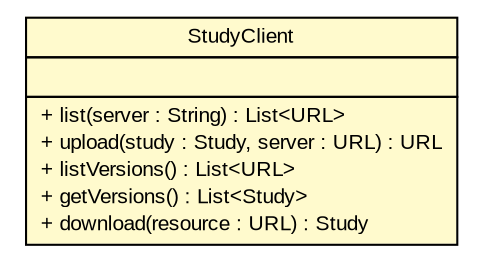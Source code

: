 #!/usr/local/bin/dot
#
# Class diagram 
# Generated by UmlGraph version 4.6 (http://www.spinellis.gr/sw/umlgraph)
#

digraph G {
	edge [fontname="arial",fontsize=10,labelfontname="arial",labelfontsize=10];
	node [fontname="arial",fontsize=10,shape=plaintext];
	// net.toxbank.client.resource.StudyClient
	c209 [label=<<table border="0" cellborder="1" cellspacing="0" cellpadding="2" port="p" bgcolor="lemonChiffon" href="./StudyClient.html">
		<tr><td><table border="0" cellspacing="0" cellpadding="1">
			<tr><td> StudyClient </td></tr>
		</table></td></tr>
		<tr><td><table border="0" cellspacing="0" cellpadding="1">
			<tr><td align="left">  </td></tr>
		</table></td></tr>
		<tr><td><table border="0" cellspacing="0" cellpadding="1">
			<tr><td align="left"> + list(server : String) : List&lt;URL&gt; </td></tr>
			<tr><td align="left"> + upload(study : Study, server : URL) : URL </td></tr>
			<tr><td align="left"> + listVersions() : List&lt;URL&gt; </td></tr>
			<tr><td align="left"> + getVersions() : List&lt;Study&gt; </td></tr>
			<tr><td align="left"> + download(resource : URL) : Study </td></tr>
		</table></td></tr>
		</table>>, fontname="arial", fontcolor="black", fontsize=10.0];
}

